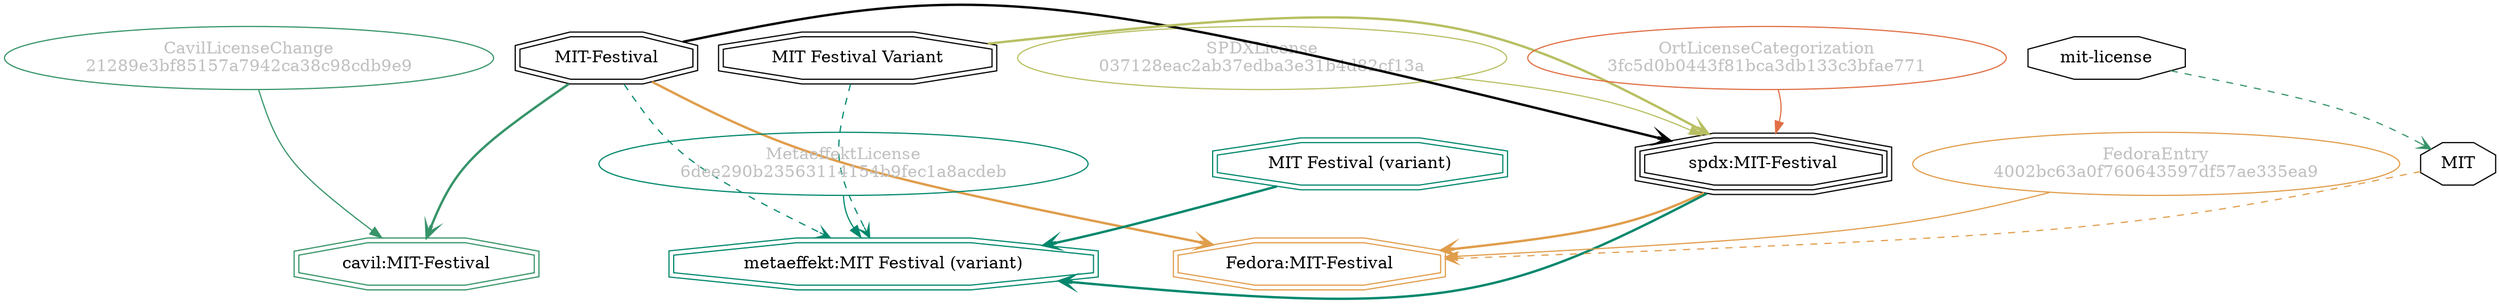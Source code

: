 strict digraph {
    node [shape=box];
    graph [splines=curved];
    2742 [label="SPDXLicense\n037128eac2ab37edba3e31b4d82cf13a"
         ,fontcolor=gray
         ,color="#b8bf62"
         ,fillcolor="beige;1"
         ,shape=ellipse];
    2743 [label="spdx:MIT-Festival"
         ,shape=tripleoctagon];
    2744 [label="MIT-Festival"
         ,shape=doubleoctagon];
    2745 [label="MIT Festival Variant"
         ,shape=doubleoctagon];
    2816 [label=MIT,shape=octagon];
    8081 [label="FedoraEntry\n4002bc63a0f760643597df57ae335ea9"
         ,fontcolor=gray
         ,color="#e09d4b"
         ,fillcolor="beige;1"
         ,shape=ellipse];
    8082 [label="Fedora:MIT-Festival"
         ,color="#e09d4b"
         ,shape=doubleoctagon];
    28327 [label="mit-license"
          ,shape=octagon];
    35057 [label="OrtLicenseCategorization\n3fc5d0b0443f81bca3db133c3bfae771"
          ,fontcolor=gray
          ,color="#e06f45"
          ,fillcolor="beige;1"
          ,shape=ellipse];
    37170 [label="CavilLicenseChange\n21289e3bf85157a7942ca38c98cdb9e9"
          ,fontcolor=gray
          ,color="#379469"
          ,fillcolor="beige;1"
          ,shape=ellipse];
    37171 [label="cavil:MIT-Festival"
          ,color="#379469"
          ,shape=doubleoctagon];
    45559 [label="MetaeffektLicense\n6dee290b23563114154b9fec1a8acdeb"
          ,fontcolor=gray
          ,color="#00876c"
          ,fillcolor="beige;1"
          ,shape=ellipse];
    45560 [label="metaeffekt:MIT Festival (variant)"
          ,color="#00876c"
          ,shape=doubleoctagon];
    45561 [label="MIT Festival (variant)"
          ,color="#00876c"
          ,shape=doubleoctagon];
    2742 -> 2743 [weight=0.5
                 ,color="#b8bf62"];
    2743 -> 8082 [style=bold
                 ,arrowhead=vee
                 ,weight=0.7
                 ,color="#e09d4b"];
    2743 -> 45560 [style=bold
                  ,arrowhead=vee
                  ,weight=0.7
                  ,color="#00876c"];
    2744 -> 2743 [style=bold
                 ,arrowhead=vee
                 ,weight=0.7];
    2744 -> 8082 [style=bold
                 ,arrowhead=vee
                 ,weight=0.7
                 ,color="#e09d4b"];
    2744 -> 37171 [style=bold
                  ,arrowhead=vee
                  ,weight=0.7
                  ,color="#379469"];
    2744 -> 37171 [style=bold
                  ,arrowhead=vee
                  ,weight=0.7
                  ,color="#379469"];
    2744 -> 45560 [style=dashed
                  ,arrowhead=vee
                  ,weight=0.5
                  ,color="#00876c"];
    2745 -> 2743 [style=bold
                 ,arrowhead=vee
                 ,weight=0.7
                 ,color="#b8bf62"];
    2745 -> 45560 [style=dashed
                  ,arrowhead=vee
                  ,weight=0.5
                  ,color="#00876c"];
    2816 -> 8082 [style=dashed
                 ,arrowhead=vee
                 ,weight=0.5
                 ,color="#e09d4b"];
    8081 -> 8082 [weight=0.5
                 ,color="#e09d4b"];
    28327 -> 2816 [style=dashed
                  ,arrowhead=vee
                  ,weight=0.5
                  ,color="#379469"];
    35057 -> 2743 [weight=0.5
                  ,color="#e06f45"];
    37170 -> 37171 [weight=0.5
                   ,color="#379469"];
    45559 -> 45560 [weight=0.5
                   ,color="#00876c"];
    45561 -> 45560 [style=bold
                   ,arrowhead=vee
                   ,weight=0.7
                   ,color="#00876c"];
    45561 -> 45560 [style=bold
                   ,arrowhead=vee
                   ,weight=0.7
                   ,color="#00876c"];
}

